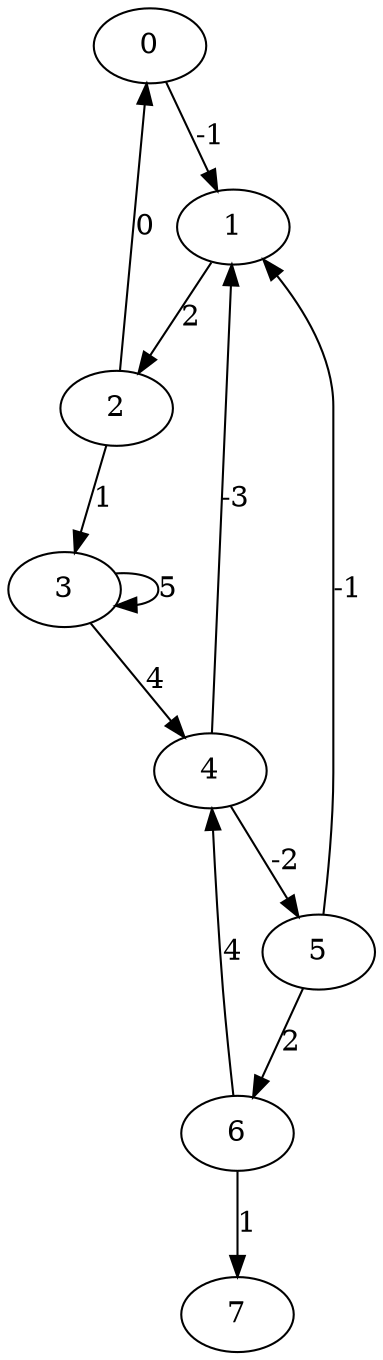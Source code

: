 digraph {
  0 -> 1 [label=-1]
  1 -> 2 [label=2]
  2 -> 0 [label=0]
  2 -> 3 [label=1]
  3 -> 4 [label=4]
  3 -> 3 [label=5]
  4 -> 1 [label=-3]
  4 -> 5 [label=-2]
  5 -> 1 [label=-1]
  5 -> 6 [label=2]
  6 -> 4 [label=4]
  6 -> 7 [label=1]
}
